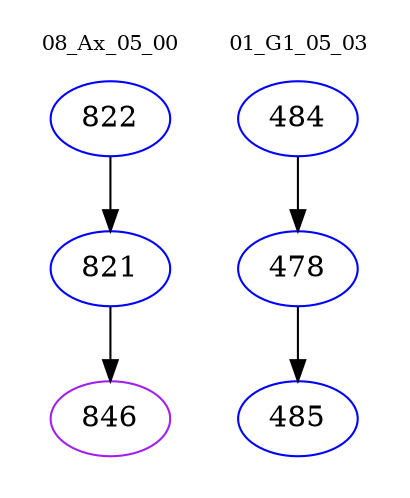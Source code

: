 digraph{
subgraph cluster_0 {
color = white
label = "08_Ax_05_00";
fontsize=10;
T0_822 [label="822", color="blue"]
T0_822 -> T0_821 [color="black"]
T0_821 [label="821", color="blue"]
T0_821 -> T0_846 [color="black"]
T0_846 [label="846", color="purple"]
}
subgraph cluster_1 {
color = white
label = "01_G1_05_03";
fontsize=10;
T1_484 [label="484", color="blue"]
T1_484 -> T1_478 [color="black"]
T1_478 [label="478", color="blue"]
T1_478 -> T1_485 [color="black"]
T1_485 [label="485", color="blue"]
}
}
